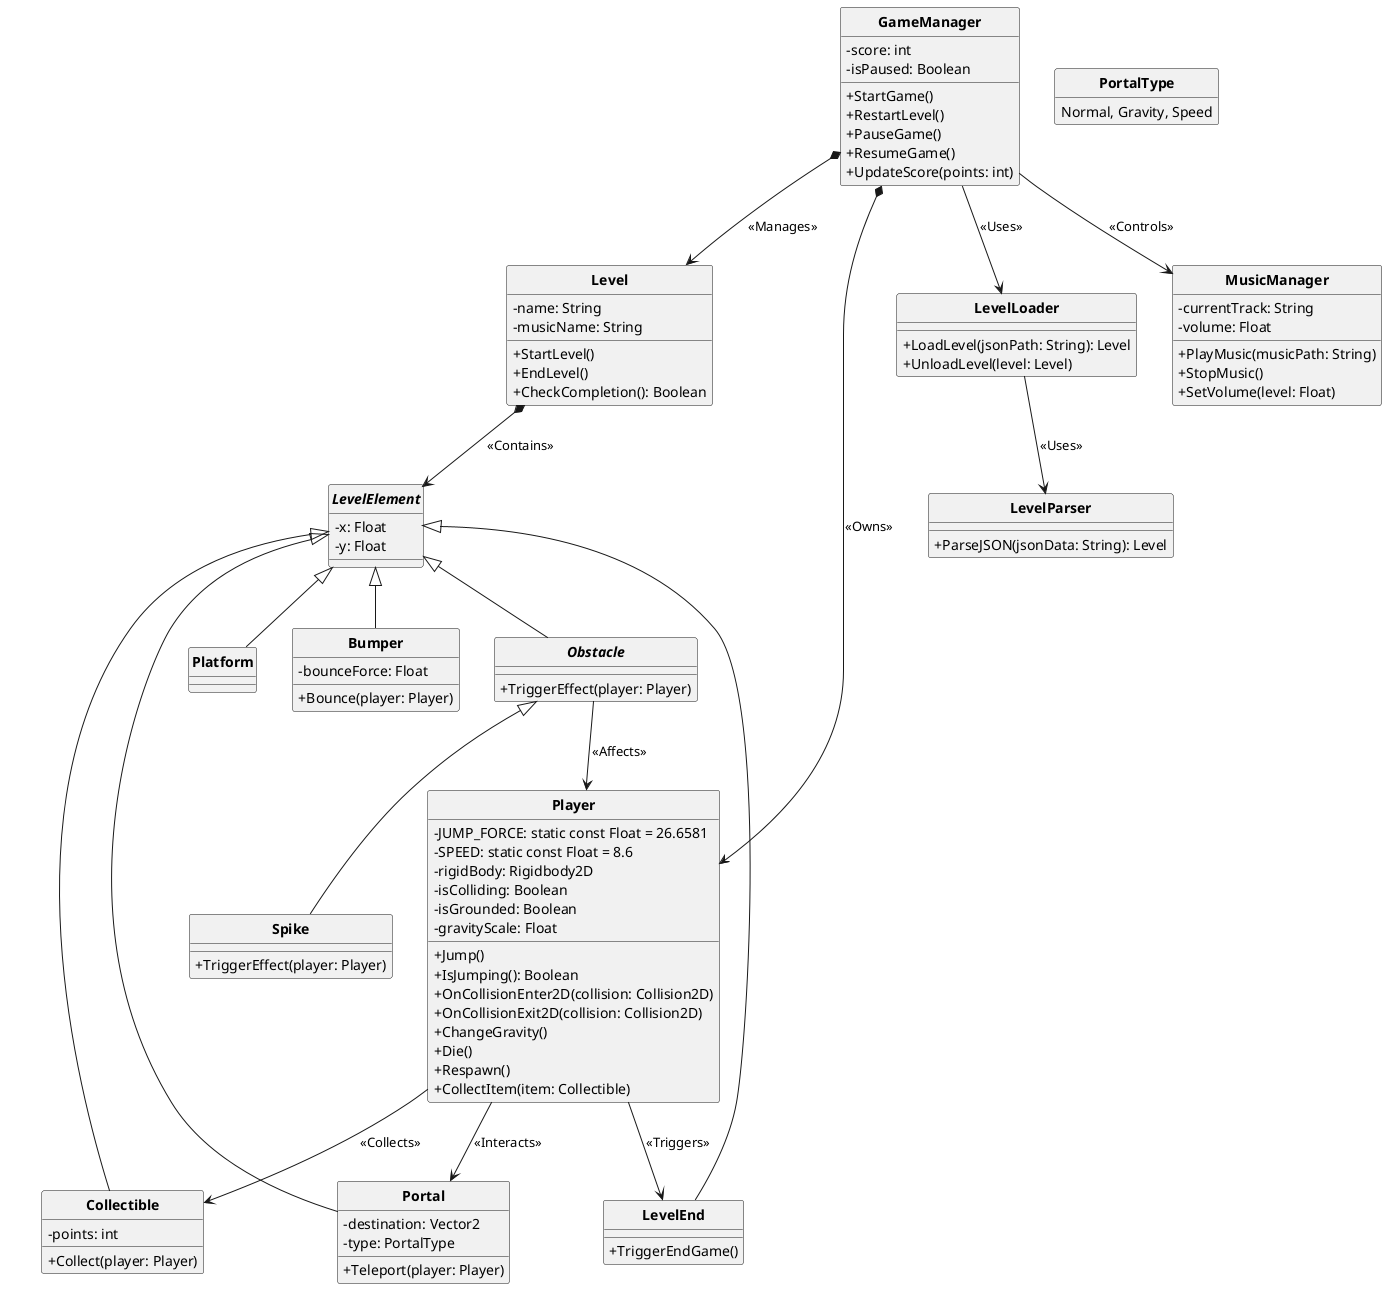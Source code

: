 @startuml Geometry Dash - Diagramme de classe

skinparam style strictuml
skinparam classAttributeIconSize 0
skinparam classFontStyle Bold
hide enum methods

class GameManager {
  - score: int
  - isPaused: Boolean
  + StartGame()
  + RestartLevel()
  + PauseGame()
  + ResumeGame()
  + UpdateScore(points: int)
}

class Level {
  - name: String
  - musicName: String
  + StartLevel()
  + EndLevel()
  + CheckCompletion(): Boolean
}

abstract class LevelElement {
  - x: Float
  - y: Float
}

abstract class Obstacle extends LevelElement {
  + TriggerEffect(player: Player)
}

class Platform extends LevelElement {
}

class Spike extends Obstacle {
  + TriggerEffect(player: Player)
}

class Portal extends LevelElement {
  - destination: Vector2
  - type: PortalType
  + Teleport(player: Player)
}

enum PortalType {
  Normal, Gravity, Speed
}

class Bumper extends LevelElement {
  - bounceForce: Float
  + Bounce(player: Player)
}

class LevelEnd extends LevelElement {
  + TriggerEndGame()
}

class Collectible extends LevelElement {
  - points: int
  + Collect(player: Player)
}

class Player {
  - JUMP_FORCE: static const Float = 26.6581
  - SPEED: static const Float = 8.6
  - rigidBody: Rigidbody2D
  - isColliding: Boolean
  - isGrounded: Boolean
  - gravityScale: Float
  + Jump()
  + IsJumping(): Boolean
  + OnCollisionEnter2D(collision: Collision2D)
  + OnCollisionExit2D(collision: Collision2D)
  + ChangeGravity()
  + Die()
  + Respawn()
  + CollectItem(item: Collectible)
}

class LevelLoader {
  + LoadLevel(jsonPath: String): Level
  + UnloadLevel(level: Level)
}

class LevelParser {
  + ParseJSON(jsonData: String): Level
}

class MusicManager {
  - currentTrack: String
  - volume: Float
  + PlayMusic(musicPath: String)
  + StopMusic()
  + SetVolume(level: Float)
}

GameManager *--> Level : <<Manages>>
GameManager --> LevelLoader : <<Uses>>
LevelLoader --> LevelParser : <<Uses>>
Level *--> LevelElement : <<Contains>>
GameManager *--> Player : <<Owns>>
GameManager --> MusicManager : <<Controls>>
Player --> LevelEnd : <<Triggers>>
Player --> Portal : <<Interacts>>
Player --> Collectible : <<Collects>>
Obstacle --> Player : <<Affects>>

@enduml
